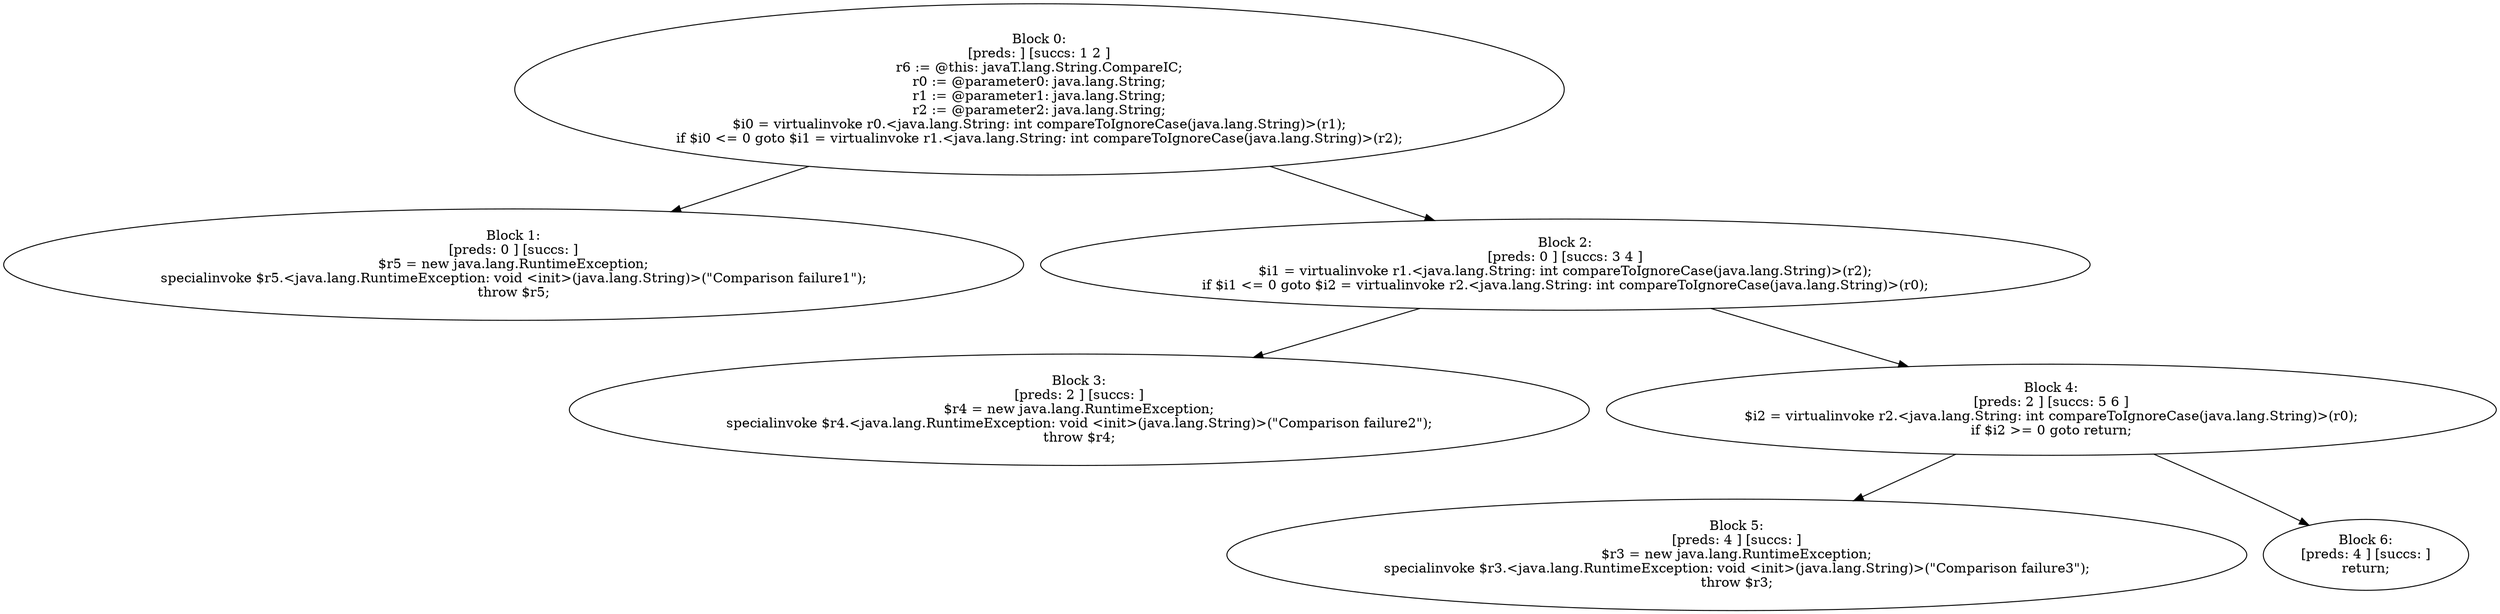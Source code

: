 digraph "unitGraph" {
    "Block 0:
[preds: ] [succs: 1 2 ]
r6 := @this: javaT.lang.String.CompareIC;
r0 := @parameter0: java.lang.String;
r1 := @parameter1: java.lang.String;
r2 := @parameter2: java.lang.String;
$i0 = virtualinvoke r0.<java.lang.String: int compareToIgnoreCase(java.lang.String)>(r1);
if $i0 <= 0 goto $i1 = virtualinvoke r1.<java.lang.String: int compareToIgnoreCase(java.lang.String)>(r2);
"
    "Block 1:
[preds: 0 ] [succs: ]
$r5 = new java.lang.RuntimeException;
specialinvoke $r5.<java.lang.RuntimeException: void <init>(java.lang.String)>(\"Comparison failure1\");
throw $r5;
"
    "Block 2:
[preds: 0 ] [succs: 3 4 ]
$i1 = virtualinvoke r1.<java.lang.String: int compareToIgnoreCase(java.lang.String)>(r2);
if $i1 <= 0 goto $i2 = virtualinvoke r2.<java.lang.String: int compareToIgnoreCase(java.lang.String)>(r0);
"
    "Block 3:
[preds: 2 ] [succs: ]
$r4 = new java.lang.RuntimeException;
specialinvoke $r4.<java.lang.RuntimeException: void <init>(java.lang.String)>(\"Comparison failure2\");
throw $r4;
"
    "Block 4:
[preds: 2 ] [succs: 5 6 ]
$i2 = virtualinvoke r2.<java.lang.String: int compareToIgnoreCase(java.lang.String)>(r0);
if $i2 >= 0 goto return;
"
    "Block 5:
[preds: 4 ] [succs: ]
$r3 = new java.lang.RuntimeException;
specialinvoke $r3.<java.lang.RuntimeException: void <init>(java.lang.String)>(\"Comparison failure3\");
throw $r3;
"
    "Block 6:
[preds: 4 ] [succs: ]
return;
"
    "Block 0:
[preds: ] [succs: 1 2 ]
r6 := @this: javaT.lang.String.CompareIC;
r0 := @parameter0: java.lang.String;
r1 := @parameter1: java.lang.String;
r2 := @parameter2: java.lang.String;
$i0 = virtualinvoke r0.<java.lang.String: int compareToIgnoreCase(java.lang.String)>(r1);
if $i0 <= 0 goto $i1 = virtualinvoke r1.<java.lang.String: int compareToIgnoreCase(java.lang.String)>(r2);
"->"Block 1:
[preds: 0 ] [succs: ]
$r5 = new java.lang.RuntimeException;
specialinvoke $r5.<java.lang.RuntimeException: void <init>(java.lang.String)>(\"Comparison failure1\");
throw $r5;
";
    "Block 0:
[preds: ] [succs: 1 2 ]
r6 := @this: javaT.lang.String.CompareIC;
r0 := @parameter0: java.lang.String;
r1 := @parameter1: java.lang.String;
r2 := @parameter2: java.lang.String;
$i0 = virtualinvoke r0.<java.lang.String: int compareToIgnoreCase(java.lang.String)>(r1);
if $i0 <= 0 goto $i1 = virtualinvoke r1.<java.lang.String: int compareToIgnoreCase(java.lang.String)>(r2);
"->"Block 2:
[preds: 0 ] [succs: 3 4 ]
$i1 = virtualinvoke r1.<java.lang.String: int compareToIgnoreCase(java.lang.String)>(r2);
if $i1 <= 0 goto $i2 = virtualinvoke r2.<java.lang.String: int compareToIgnoreCase(java.lang.String)>(r0);
";
    "Block 2:
[preds: 0 ] [succs: 3 4 ]
$i1 = virtualinvoke r1.<java.lang.String: int compareToIgnoreCase(java.lang.String)>(r2);
if $i1 <= 0 goto $i2 = virtualinvoke r2.<java.lang.String: int compareToIgnoreCase(java.lang.String)>(r0);
"->"Block 3:
[preds: 2 ] [succs: ]
$r4 = new java.lang.RuntimeException;
specialinvoke $r4.<java.lang.RuntimeException: void <init>(java.lang.String)>(\"Comparison failure2\");
throw $r4;
";
    "Block 2:
[preds: 0 ] [succs: 3 4 ]
$i1 = virtualinvoke r1.<java.lang.String: int compareToIgnoreCase(java.lang.String)>(r2);
if $i1 <= 0 goto $i2 = virtualinvoke r2.<java.lang.String: int compareToIgnoreCase(java.lang.String)>(r0);
"->"Block 4:
[preds: 2 ] [succs: 5 6 ]
$i2 = virtualinvoke r2.<java.lang.String: int compareToIgnoreCase(java.lang.String)>(r0);
if $i2 >= 0 goto return;
";
    "Block 4:
[preds: 2 ] [succs: 5 6 ]
$i2 = virtualinvoke r2.<java.lang.String: int compareToIgnoreCase(java.lang.String)>(r0);
if $i2 >= 0 goto return;
"->"Block 5:
[preds: 4 ] [succs: ]
$r3 = new java.lang.RuntimeException;
specialinvoke $r3.<java.lang.RuntimeException: void <init>(java.lang.String)>(\"Comparison failure3\");
throw $r3;
";
    "Block 4:
[preds: 2 ] [succs: 5 6 ]
$i2 = virtualinvoke r2.<java.lang.String: int compareToIgnoreCase(java.lang.String)>(r0);
if $i2 >= 0 goto return;
"->"Block 6:
[preds: 4 ] [succs: ]
return;
";
}
